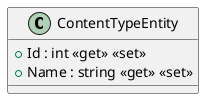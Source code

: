 @startuml
class ContentTypeEntity {
    + Id : int <<get>> <<set>>
    + Name : string <<get>> <<set>>
}
@enduml
